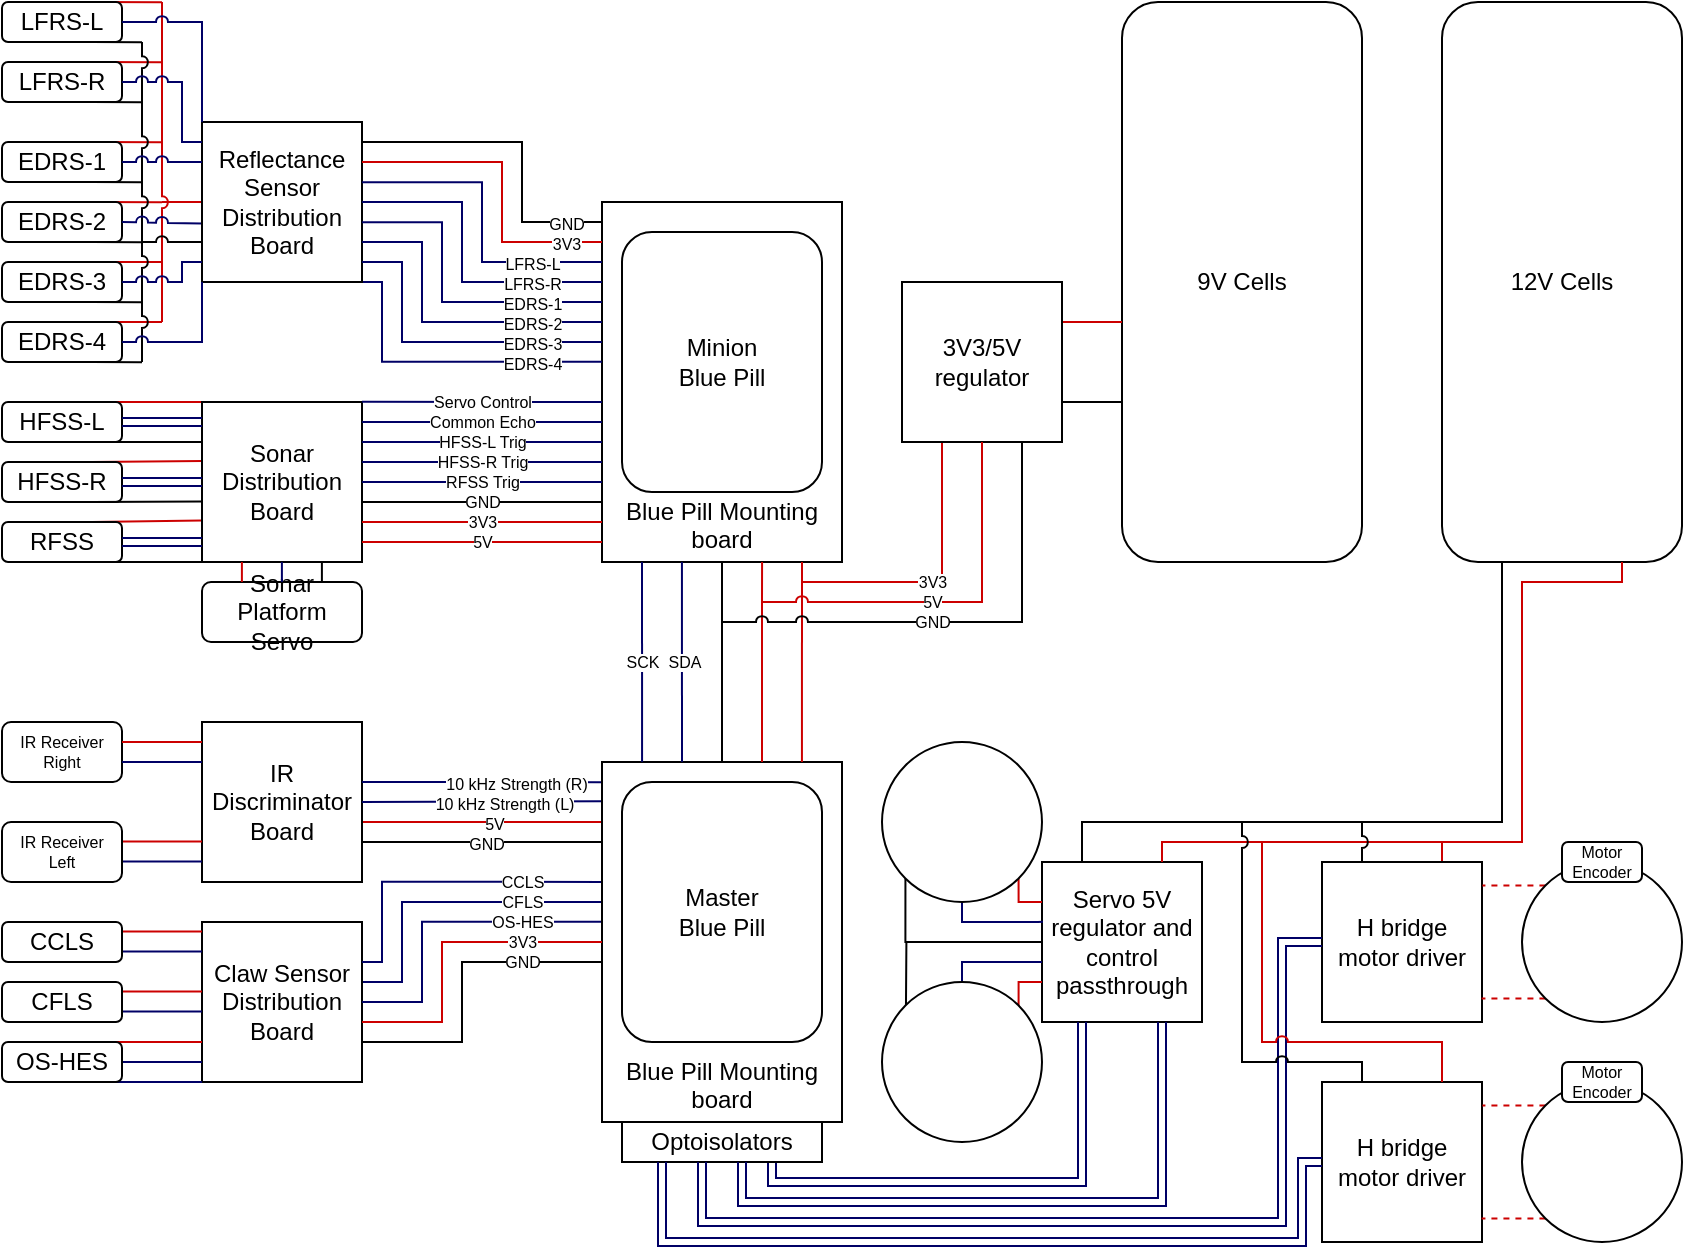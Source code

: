 <mxfile version="20.0.1" type="github">
  <diagram id="aKo4nkEPc6Qk0W20-_ik" name="Page-1">
    <mxGraphModel dx="1298" dy="780" grid="1" gridSize="10" guides="1" tooltips="1" connect="1" arrows="1" fold="1" page="1" pageScale="1" pageWidth="919" pageHeight="680" math="0" shadow="0">
      <root>
        <mxCell id="0" />
        <mxCell id="1" parent="0" />
        <mxCell id="4rk6-c169mp4JHar0VSb-148" value="&lt;font style=&quot;font-size: 8px;&quot;&gt;GND&lt;/font&gt;" style="edgeStyle=orthogonalEdgeStyle;rounded=0;sketch=0;jumpStyle=arc;orthogonalLoop=1;jettySize=auto;html=1;shadow=0;fontSize=12;endArrow=none;endFill=0;strokeColor=#000000;exitX=1;exitY=0.75;exitDx=0;exitDy=0;entryX=0;entryY=0.222;entryDx=0;entryDy=0;entryPerimeter=0;" edge="1" parent="1" source="4rk6-c169mp4JHar0VSb-143" target="4rk6-c169mp4JHar0VSb-184">
          <mxGeometry x="0.033" relative="1" as="geometry">
            <mxPoint x="220" y="451" as="sourcePoint" />
            <mxPoint x="330" y="460" as="targetPoint" />
            <Array as="points" />
            <mxPoint as="offset" />
          </mxGeometry>
        </mxCell>
        <mxCell id="4rk6-c169mp4JHar0VSb-147" value="&lt;font style=&quot;font-size: 8px;&quot;&gt;5V&lt;/font&gt;" style="edgeStyle=orthogonalEdgeStyle;rounded=0;sketch=0;jumpStyle=arc;orthogonalLoop=1;jettySize=auto;html=1;shadow=0;fontSize=12;endArrow=none;endFill=0;strokeColor=#CC0000;exitX=1;exitY=0.625;exitDx=0;exitDy=0;exitPerimeter=0;entryX=0.002;entryY=0.167;entryDx=0;entryDy=0;entryPerimeter=0;" edge="1" parent="1" source="4rk6-c169mp4JHar0VSb-143" target="4rk6-c169mp4JHar0VSb-184">
          <mxGeometry x="0.103" relative="1" as="geometry">
            <mxPoint x="230" y="450" as="sourcePoint" />
            <mxPoint x="330" y="450" as="targetPoint" />
            <Array as="points" />
            <mxPoint as="offset" />
          </mxGeometry>
        </mxCell>
        <mxCell id="4rk6-c169mp4JHar0VSb-52" value="" style="endArrow=none;html=1;rounded=0;exitX=0;exitY=0;exitDx=0;exitDy=0;strokeColor=#CC0000;" edge="1" parent="1" source="4rk6-c169mp4JHar0VSb-40">
          <mxGeometry width="50" height="50" relative="1" as="geometry">
            <mxPoint x="45" y="290" as="sourcePoint" />
            <mxPoint x="95" y="240" as="targetPoint" />
          </mxGeometry>
        </mxCell>
        <mxCell id="4rk6-c169mp4JHar0VSb-56" value="" style="endArrow=none;html=1;rounded=0;exitX=0;exitY=0;exitDx=0;exitDy=0;entryX=0.75;entryY=0;entryDx=0;entryDy=0;strokeColor=#CC0000;" edge="1" parent="1" target="4rk6-c169mp4JHar0VSb-41">
          <mxGeometry width="50" height="50" relative="1" as="geometry">
            <mxPoint x="140" y="269.56" as="sourcePoint" />
            <mxPoint x="115" y="269.56" as="targetPoint" />
          </mxGeometry>
        </mxCell>
        <mxCell id="4rk6-c169mp4JHar0VSb-59" value="" style="endArrow=none;html=1;rounded=0;strokeColor=#CC0000;entryX=0.75;entryY=0;entryDx=0;entryDy=0;" edge="1" parent="1" target="4rk6-c169mp4JHar0VSb-42">
          <mxGeometry width="50" height="50" relative="1" as="geometry">
            <mxPoint x="140" y="299.31" as="sourcePoint" />
            <mxPoint x="115" y="299.31" as="targetPoint" />
          </mxGeometry>
        </mxCell>
        <mxCell id="4rk6-c169mp4JHar0VSb-1" value="12V Cells" style="rounded=1;whiteSpace=wrap;html=1;" vertex="1" parent="1">
          <mxGeometry x="760" y="40" width="120" height="280" as="geometry" />
        </mxCell>
        <mxCell id="4rk6-c169mp4JHar0VSb-2" value="9V Cells" style="rounded=1;whiteSpace=wrap;html=1;" vertex="1" parent="1">
          <mxGeometry x="600" y="40" width="120" height="280" as="geometry" />
        </mxCell>
        <mxCell id="4rk6-c169mp4JHar0VSb-5" value="H bridge motor driver" style="whiteSpace=wrap;html=1;aspect=fixed;" vertex="1" parent="1">
          <mxGeometry x="700" y="580" width="80" height="80" as="geometry" />
        </mxCell>
        <mxCell id="4rk6-c169mp4JHar0VSb-15" style="edgeStyle=orthogonalEdgeStyle;rounded=0;orthogonalLoop=1;jettySize=auto;html=1;exitX=0;exitY=0.5;exitDx=0;exitDy=0;entryX=0;entryY=0;entryDx=0;entryDy=0;endArrow=none;endFill=0;" edge="1" parent="1" source="4rk6-c169mp4JHar0VSb-6">
          <mxGeometry relative="1" as="geometry">
            <mxPoint x="491.716" y="581.716" as="targetPoint" />
          </mxGeometry>
        </mxCell>
        <mxCell id="4rk6-c169mp4JHar0VSb-6" value="Servo 5V regulator and control passthrough" style="whiteSpace=wrap;html=1;aspect=fixed;" vertex="1" parent="1">
          <mxGeometry x="560" y="470" width="80" height="80" as="geometry" />
        </mxCell>
        <mxCell id="4rk6-c169mp4JHar0VSb-29" style="edgeStyle=orthogonalEdgeStyle;rounded=0;orthogonalLoop=1;jettySize=auto;html=1;exitX=0;exitY=0;exitDx=0;exitDy=0;endArrow=none;endFill=0;dashed=1;strokeColor=#CC0000;entryX=1.003;entryY=0.148;entryDx=0;entryDy=0;entryPerimeter=0;" edge="1" parent="1" source="4rk6-c169mp4JHar0VSb-8" target="4rk6-c169mp4JHar0VSb-5">
          <mxGeometry relative="1" as="geometry">
            <mxPoint x="1330" y="527" as="targetPoint" />
          </mxGeometry>
        </mxCell>
        <mxCell id="4rk6-c169mp4JHar0VSb-31" style="edgeStyle=orthogonalEdgeStyle;rounded=0;orthogonalLoop=1;jettySize=auto;html=1;exitX=0;exitY=1;exitDx=0;exitDy=0;dashed=1;endArrow=none;endFill=0;strokeColor=#CC0000;entryX=0.998;entryY=0.853;entryDx=0;entryDy=0;entryPerimeter=0;" edge="1" parent="1" source="4rk6-c169mp4JHar0VSb-8" target="4rk6-c169mp4JHar0VSb-5">
          <mxGeometry relative="1" as="geometry">
            <mxPoint x="1329" y="583" as="targetPoint" />
          </mxGeometry>
        </mxCell>
        <mxCell id="4rk6-c169mp4JHar0VSb-8" value="" style="ellipse;whiteSpace=wrap;html=1;aspect=fixed;" vertex="1" parent="1">
          <mxGeometry x="800" y="580" width="80" height="80" as="geometry" />
        </mxCell>
        <mxCell id="4rk6-c169mp4JHar0VSb-11" style="edgeStyle=orthogonalEdgeStyle;rounded=0;orthogonalLoop=1;jettySize=auto;html=1;exitX=1;exitY=1;exitDx=0;exitDy=0;entryX=0;entryY=0.25;entryDx=0;entryDy=0;endArrow=none;endFill=0;strokeColor=#CC0000;" edge="1" parent="1" source="4rk6-c169mp4JHar0VSb-9" target="4rk6-c169mp4JHar0VSb-6">
          <mxGeometry relative="1" as="geometry">
            <Array as="points">
              <mxPoint x="548" y="490" />
            </Array>
          </mxGeometry>
        </mxCell>
        <mxCell id="4rk6-c169mp4JHar0VSb-12" style="edgeStyle=orthogonalEdgeStyle;rounded=0;orthogonalLoop=1;jettySize=auto;html=1;exitX=0.5;exitY=1;exitDx=0;exitDy=0;endArrow=none;endFill=0;entryX=0.006;entryY=0.373;entryDx=0;entryDy=0;entryPerimeter=0;strokeColor=#000066;" edge="1" parent="1" source="4rk6-c169mp4JHar0VSb-9" target="4rk6-c169mp4JHar0VSb-6">
          <mxGeometry relative="1" as="geometry">
            <mxPoint x="550" y="500" as="targetPoint" />
            <Array as="points">
              <mxPoint x="520" y="500" />
              <mxPoint x="558" y="500" />
            </Array>
          </mxGeometry>
        </mxCell>
        <mxCell id="4rk6-c169mp4JHar0VSb-14" style="edgeStyle=orthogonalEdgeStyle;rounded=0;orthogonalLoop=1;jettySize=auto;html=1;exitX=0;exitY=1;exitDx=0;exitDy=0;entryX=0;entryY=0.5;entryDx=0;entryDy=0;endArrow=none;endFill=0;" edge="1" parent="1" source="4rk6-c169mp4JHar0VSb-9" target="4rk6-c169mp4JHar0VSb-6">
          <mxGeometry relative="1" as="geometry" />
        </mxCell>
        <mxCell id="4rk6-c169mp4JHar0VSb-9" value="" style="ellipse;whiteSpace=wrap;html=1;aspect=fixed;" vertex="1" parent="1">
          <mxGeometry x="480" y="410" width="80" height="80" as="geometry" />
        </mxCell>
        <mxCell id="4rk6-c169mp4JHar0VSb-17" style="edgeStyle=orthogonalEdgeStyle;rounded=0;orthogonalLoop=1;jettySize=auto;html=1;exitX=0.5;exitY=0;exitDx=0;exitDy=0;entryX=0;entryY=0.625;entryDx=0;entryDy=0;entryPerimeter=0;endArrow=none;endFill=0;strokeColor=#000066;" edge="1" parent="1" target="4rk6-c169mp4JHar0VSb-6">
          <mxGeometry relative="1" as="geometry">
            <mxPoint x="520" y="570" as="sourcePoint" />
            <Array as="points">
              <mxPoint x="520" y="520" />
            </Array>
          </mxGeometry>
        </mxCell>
        <mxCell id="4rk6-c169mp4JHar0VSb-19" style="edgeStyle=orthogonalEdgeStyle;rounded=0;orthogonalLoop=1;jettySize=auto;html=1;exitX=1;exitY=0;exitDx=0;exitDy=0;entryX=0;entryY=0.75;entryDx=0;entryDy=0;endArrow=none;endFill=0;strokeColor=#CC0000;" edge="1" parent="1" target="4rk6-c169mp4JHar0VSb-6">
          <mxGeometry relative="1" as="geometry">
            <mxPoint x="548.284" y="581.716" as="sourcePoint" />
            <Array as="points">
              <mxPoint x="548" y="530" />
            </Array>
          </mxGeometry>
        </mxCell>
        <mxCell id="4rk6-c169mp4JHar0VSb-10" value="" style="ellipse;whiteSpace=wrap;html=1;aspect=fixed;" vertex="1" parent="1">
          <mxGeometry x="480" y="530" width="80" height="80" as="geometry" />
        </mxCell>
        <mxCell id="4rk6-c169mp4JHar0VSb-35" value="&lt;div&gt;&lt;br&gt;&lt;/div&gt;&lt;div&gt;&lt;br&gt;&lt;/div&gt;&lt;div&gt;&lt;br&gt;&lt;/div&gt;&lt;div&gt;&lt;br&gt;&lt;/div&gt;&lt;div&gt;&lt;br&gt;&lt;/div&gt;&lt;div&gt;&lt;br&gt;&lt;/div&gt;&lt;div&gt;&lt;br&gt;&lt;/div&gt;&lt;div&gt;&lt;br&gt;&lt;/div&gt;&lt;div&gt;&lt;br&gt;&lt;/div&gt;&lt;div&gt;&lt;br&gt;&lt;/div&gt;&lt;div&gt;Blue Pill Mounting board&lt;/div&gt;" style="rounded=0;whiteSpace=wrap;html=1;" vertex="1" parent="1">
          <mxGeometry x="340" y="140" width="120" height="180" as="geometry" />
        </mxCell>
        <mxCell id="4rk6-c169mp4JHar0VSb-116" value="&lt;font style=&quot;font-size: 8px;&quot;&gt;EDRS-4&lt;/font&gt;" style="edgeStyle=orthogonalEdgeStyle;rounded=0;sketch=0;jumpStyle=arc;orthogonalLoop=1;jettySize=auto;html=1;exitX=0;exitY=0.444;exitDx=0;exitDy=0;entryX=1;entryY=1;entryDx=0;entryDy=0;shadow=0;fontSize=12;endArrow=none;endFill=0;strokeColor=#000066;exitPerimeter=0;" edge="1" parent="1" source="4rk6-c169mp4JHar0VSb-35" target="4rk6-c169mp4JHar0VSb-82">
          <mxGeometry x="-0.555" relative="1" as="geometry">
            <Array as="points">
              <mxPoint x="230" y="220" />
              <mxPoint x="230" y="180" />
            </Array>
            <mxPoint as="offset" />
          </mxGeometry>
        </mxCell>
        <mxCell id="4rk6-c169mp4JHar0VSb-208" style="rounded=0;sketch=0;jumpStyle=arc;orthogonalLoop=1;jettySize=auto;html=1;exitX=1;exitY=0.25;exitDx=0;exitDy=0;shadow=0;fontSize=8;endArrow=none;endFill=0;strokeColor=#CC0000;" edge="1" parent="1" source="4rk6-c169mp4JHar0VSb-36">
          <mxGeometry relative="1" as="geometry">
            <mxPoint x="600" y="200" as="targetPoint" />
          </mxGeometry>
        </mxCell>
        <mxCell id="4rk6-c169mp4JHar0VSb-209" style="edgeStyle=orthogonalEdgeStyle;rounded=0;sketch=0;jumpStyle=arc;orthogonalLoop=1;jettySize=auto;html=1;exitX=1;exitY=0.75;exitDx=0;exitDy=0;entryX=0;entryY=0.716;entryDx=0;entryDy=0;entryPerimeter=0;shadow=0;fontSize=8;endArrow=none;endFill=0;strokeColor=#000000;" edge="1" parent="1" source="4rk6-c169mp4JHar0VSb-36" target="4rk6-c169mp4JHar0VSb-2">
          <mxGeometry relative="1" as="geometry" />
        </mxCell>
        <mxCell id="4rk6-c169mp4JHar0VSb-211" value="3V3" style="edgeStyle=orthogonalEdgeStyle;rounded=0;sketch=0;jumpStyle=arc;orthogonalLoop=1;jettySize=auto;html=1;exitX=0.25;exitY=1;exitDx=0;exitDy=0;shadow=0;fontSize=8;endArrow=none;endFill=0;strokeColor=#CC0000;" edge="1" parent="1" source="4rk6-c169mp4JHar0VSb-36">
          <mxGeometry relative="1" as="geometry">
            <mxPoint x="440" y="320" as="targetPoint" />
            <Array as="points">
              <mxPoint x="510" y="330" />
              <mxPoint x="440" y="330" />
            </Array>
          </mxGeometry>
        </mxCell>
        <mxCell id="4rk6-c169mp4JHar0VSb-36" value="3V3/5V regulator" style="whiteSpace=wrap;html=1;aspect=fixed;" vertex="1" parent="1">
          <mxGeometry x="490" y="180" width="80" height="80" as="geometry" />
        </mxCell>
        <mxCell id="4rk6-c169mp4JHar0VSb-39" value="&lt;div&gt;Minion&lt;/div&gt;&lt;div&gt;Blue Pill&lt;/div&gt;" style="rounded=1;whiteSpace=wrap;html=1;" vertex="1" parent="1">
          <mxGeometry x="350" y="155" width="100" height="130" as="geometry" />
        </mxCell>
        <mxCell id="4rk6-c169mp4JHar0VSb-40" value="Sonar Distribution Board" style="whiteSpace=wrap;html=1;aspect=fixed;" vertex="1" parent="1">
          <mxGeometry x="140" y="240" width="80" height="80" as="geometry" />
        </mxCell>
        <mxCell id="4rk6-c169mp4JHar0VSb-41" value="HFSS-R" style="rounded=1;whiteSpace=wrap;html=1;" vertex="1" parent="1">
          <mxGeometry x="40" y="270" width="60" height="20" as="geometry" />
        </mxCell>
        <mxCell id="4rk6-c169mp4JHar0VSb-42" value="RFSS" style="rounded=1;whiteSpace=wrap;html=1;" vertex="1" parent="1">
          <mxGeometry x="40" y="300" width="60" height="20" as="geometry" />
        </mxCell>
        <mxCell id="4rk6-c169mp4JHar0VSb-43" value="HFSS-L" style="rounded=1;whiteSpace=wrap;html=1;" vertex="1" parent="1">
          <mxGeometry x="40" y="240" width="60" height="20" as="geometry" />
        </mxCell>
        <mxCell id="4rk6-c169mp4JHar0VSb-53" value="" style="endArrow=none;html=1;rounded=0;exitX=0;exitY=0;exitDx=0;exitDy=0;entryX=0.921;entryY=0.999;entryDx=0;entryDy=0;entryPerimeter=0;strokeColor=#000000;" edge="1" parent="1" target="4rk6-c169mp4JHar0VSb-43">
          <mxGeometry width="50" height="50" relative="1" as="geometry">
            <mxPoint x="140" y="260" as="sourcePoint" />
            <mxPoint x="120" y="260.11" as="targetPoint" />
          </mxGeometry>
        </mxCell>
        <mxCell id="4rk6-c169mp4JHar0VSb-55" value="" style="shape=link;html=1;rounded=0;endArrow=none;endFill=0;exitX=1;exitY=0.5;exitDx=0;exitDy=0;strokeColor=#000066;" edge="1" parent="1" source="4rk6-c169mp4JHar0VSb-43">
          <mxGeometry width="100" relative="1" as="geometry">
            <mxPoint x="40" y="249.89" as="sourcePoint" />
            <mxPoint x="140" y="250" as="targetPoint" />
          </mxGeometry>
        </mxCell>
        <mxCell id="4rk6-c169mp4JHar0VSb-57" value="" style="endArrow=none;html=1;rounded=0;entryX=0.75;entryY=1;entryDx=0;entryDy=0;strokeColor=#000000;" edge="1" parent="1" target="4rk6-c169mp4JHar0VSb-41">
          <mxGeometry width="50" height="50" relative="1" as="geometry">
            <mxPoint x="140" y="289.76" as="sourcePoint" />
            <mxPoint x="115.26" y="289.54" as="targetPoint" />
          </mxGeometry>
        </mxCell>
        <mxCell id="4rk6-c169mp4JHar0VSb-58" value="" style="shape=link;html=1;rounded=0;endArrow=none;endFill=0;entryX=0;entryY=0.5;entryDx=0;entryDy=0;strokeColor=#000066;" edge="1" parent="1" target="4rk6-c169mp4JHar0VSb-40">
          <mxGeometry width="100" relative="1" as="geometry">
            <mxPoint x="100" y="280" as="sourcePoint" />
            <mxPoint x="120" y="279.69" as="targetPoint" />
          </mxGeometry>
        </mxCell>
        <mxCell id="4rk6-c169mp4JHar0VSb-60" value="" style="endArrow=none;html=1;rounded=0;entryX=0.75;entryY=1;entryDx=0;entryDy=0;strokeColor=#000000;exitX=0;exitY=1;exitDx=0;exitDy=0;" edge="1" parent="1" source="4rk6-c169mp4JHar0VSb-40" target="4rk6-c169mp4JHar0VSb-42">
          <mxGeometry width="50" height="50" relative="1" as="geometry">
            <mxPoint x="140" y="319.31" as="sourcePoint" />
            <mxPoint x="115.26" y="319.09" as="targetPoint" />
          </mxGeometry>
        </mxCell>
        <mxCell id="4rk6-c169mp4JHar0VSb-61" value="" style="shape=link;html=1;rounded=0;endArrow=none;endFill=0;strokeColor=#000066;exitX=1;exitY=0.5;exitDx=0;exitDy=0;" edge="1" parent="1" source="4rk6-c169mp4JHar0VSb-42">
          <mxGeometry width="100" relative="1" as="geometry">
            <mxPoint x="120" y="309.31" as="sourcePoint" />
            <mxPoint x="140" y="310" as="targetPoint" />
          </mxGeometry>
        </mxCell>
        <mxCell id="4rk6-c169mp4JHar0VSb-63" value="Sonar Platform Servo" style="rounded=1;whiteSpace=wrap;html=1;" vertex="1" parent="1">
          <mxGeometry x="140" y="330" width="80" height="30" as="geometry" />
        </mxCell>
        <mxCell id="4rk6-c169mp4JHar0VSb-64" value="3V3" style="endArrow=none;html=1;rounded=0;strokeColor=#CC0000;fontSize=8;" edge="1" parent="1">
          <mxGeometry width="50" height="50" relative="1" as="geometry">
            <mxPoint x="220" y="300" as="sourcePoint" />
            <mxPoint x="340" y="300" as="targetPoint" />
          </mxGeometry>
        </mxCell>
        <mxCell id="4rk6-c169mp4JHar0VSb-66" value="GND" style="endArrow=none;html=1;rounded=0;fontSize=8;exitX=1;exitY=0.625;exitDx=0;exitDy=0;exitPerimeter=0;" edge="1" parent="1" source="4rk6-c169mp4JHar0VSb-40">
          <mxGeometry width="50" height="50" relative="1" as="geometry">
            <mxPoint x="200" y="289.56" as="sourcePoint" />
            <mxPoint x="340" y="290" as="targetPoint" />
          </mxGeometry>
        </mxCell>
        <mxCell id="4rk6-c169mp4JHar0VSb-67" value="RFSS Trig" style="endArrow=none;html=1;rounded=0;strokeColor=#000066;fontSize=8;" edge="1" parent="1">
          <mxGeometry width="50" height="50" relative="1" as="geometry">
            <mxPoint x="220" y="280" as="sourcePoint" />
            <mxPoint x="340" y="280" as="targetPoint" />
          </mxGeometry>
        </mxCell>
        <mxCell id="4rk6-c169mp4JHar0VSb-68" value="HFSS-R Trig" style="endArrow=none;html=1;rounded=0;strokeColor=#000066;fontSize=8;" edge="1" parent="1">
          <mxGeometry width="50" height="50" relative="1" as="geometry">
            <mxPoint x="220" y="270" as="sourcePoint" />
            <mxPoint x="340" y="270" as="targetPoint" />
          </mxGeometry>
        </mxCell>
        <mxCell id="4rk6-c169mp4JHar0VSb-69" value="HFSS-L Trig" style="endArrow=none;html=1;rounded=0;strokeColor=#000066;fontSize=8;" edge="1" parent="1">
          <mxGeometry width="50" height="50" relative="1" as="geometry">
            <mxPoint x="220" y="260" as="sourcePoint" />
            <mxPoint x="340" y="260" as="targetPoint" />
          </mxGeometry>
        </mxCell>
        <mxCell id="4rk6-c169mp4JHar0VSb-70" value="Common Echo" style="endArrow=none;html=1;rounded=0;strokeColor=#000066;fontSize=8;" edge="1" parent="1">
          <mxGeometry width="50" height="50" relative="1" as="geometry">
            <mxPoint x="220" y="250" as="sourcePoint" />
            <mxPoint x="340" y="250" as="targetPoint" />
          </mxGeometry>
        </mxCell>
        <mxCell id="4rk6-c169mp4JHar0VSb-71" value="Servo Control" style="endArrow=none;html=1;rounded=0;strokeColor=#000066;fontSize=8;" edge="1" parent="1">
          <mxGeometry width="50" height="50" relative="1" as="geometry">
            <mxPoint x="220" y="239.87" as="sourcePoint" />
            <mxPoint x="340" y="240" as="targetPoint" />
          </mxGeometry>
        </mxCell>
        <mxCell id="4rk6-c169mp4JHar0VSb-75" value="" style="endArrow=none;html=1;rounded=0;fontSize=8;strokeColor=#000066;exitX=0.5;exitY=0;exitDx=0;exitDy=0;" edge="1" parent="1">
          <mxGeometry width="50" height="50" relative="1" as="geometry">
            <mxPoint x="179.95" y="330" as="sourcePoint" />
            <mxPoint x="179.95" y="320" as="targetPoint" />
          </mxGeometry>
        </mxCell>
        <mxCell id="4rk6-c169mp4JHar0VSb-77" value="" style="endArrow=none;html=1;rounded=0;fontSize=8;strokeColor=#000000;exitX=0.5;exitY=0;exitDx=0;exitDy=0;" edge="1" parent="1">
          <mxGeometry width="50" height="50" relative="1" as="geometry">
            <mxPoint x="199.95" y="330" as="sourcePoint" />
            <mxPoint x="199.95" y="320" as="targetPoint" />
          </mxGeometry>
        </mxCell>
        <mxCell id="4rk6-c169mp4JHar0VSb-78" value="" style="endArrow=none;html=1;rounded=0;fontSize=8;strokeColor=#CC0000;exitX=0.5;exitY=0;exitDx=0;exitDy=0;" edge="1" parent="1">
          <mxGeometry width="50" height="50" relative="1" as="geometry">
            <mxPoint x="159.95" y="330" as="sourcePoint" />
            <mxPoint x="159.95" y="320" as="targetPoint" />
          </mxGeometry>
        </mxCell>
        <mxCell id="4rk6-c169mp4JHar0VSb-110" style="edgeStyle=elbowEdgeStyle;rounded=0;orthogonalLoop=1;jettySize=auto;html=1;exitX=0;exitY=0.5;exitDx=0;exitDy=0;fontSize=12;endArrow=none;endFill=0;strokeColor=#CC0000;shadow=0;" edge="1" parent="1" source="4rk6-c169mp4JHar0VSb-82">
          <mxGeometry relative="1" as="geometry">
            <mxPoint x="120" y="140.143" as="targetPoint" />
            <Array as="points">
              <mxPoint x="120" y="130" />
            </Array>
          </mxGeometry>
        </mxCell>
        <mxCell id="4rk6-c169mp4JHar0VSb-82" value="&lt;font style=&quot;font-size: 12px;&quot;&gt;Reflectance Sensor Distribution Board&lt;/font&gt;" style="whiteSpace=wrap;html=1;aspect=fixed;fontSize=8;shadow=0;" vertex="1" parent="1">
          <mxGeometry x="140" y="100" width="80" height="80" as="geometry" />
        </mxCell>
        <mxCell id="4rk6-c169mp4JHar0VSb-92" style="edgeStyle=none;rounded=0;orthogonalLoop=1;jettySize=auto;html=1;exitX=0.75;exitY=0;exitDx=0;exitDy=0;fontSize=12;endArrow=none;endFill=0;strokeColor=#CC0000;shadow=0;" edge="1" parent="1" source="4rk6-c169mp4JHar0VSb-83">
          <mxGeometry relative="1" as="geometry">
            <mxPoint x="120" y="40.143" as="targetPoint" />
          </mxGeometry>
        </mxCell>
        <mxCell id="4rk6-c169mp4JHar0VSb-98" style="edgeStyle=none;rounded=0;orthogonalLoop=1;jettySize=auto;html=1;exitX=0.75;exitY=1;exitDx=0;exitDy=0;fontSize=12;endArrow=none;endFill=0;strokeColor=#000000;shadow=0;" edge="1" parent="1" source="4rk6-c169mp4JHar0VSb-83">
          <mxGeometry relative="1" as="geometry">
            <mxPoint x="110" y="60.143" as="targetPoint" />
          </mxGeometry>
        </mxCell>
        <mxCell id="4rk6-c169mp4JHar0VSb-83" value="LFRS-L" style="rounded=1;whiteSpace=wrap;html=1;shadow=0;" vertex="1" parent="1">
          <mxGeometry x="40" y="40" width="60" height="20" as="geometry" />
        </mxCell>
        <mxCell id="4rk6-c169mp4JHar0VSb-93" style="edgeStyle=none;rounded=0;orthogonalLoop=1;jettySize=auto;html=1;exitX=0.75;exitY=0;exitDx=0;exitDy=0;fontSize=12;endArrow=none;endFill=0;strokeColor=#CC0000;shadow=0;" edge="1" parent="1" source="4rk6-c169mp4JHar0VSb-84">
          <mxGeometry relative="1" as="geometry">
            <mxPoint x="120" y="70.143" as="targetPoint" />
          </mxGeometry>
        </mxCell>
        <mxCell id="4rk6-c169mp4JHar0VSb-99" style="edgeStyle=none;rounded=0;orthogonalLoop=1;jettySize=auto;html=1;exitX=0.75;exitY=1;exitDx=0;exitDy=0;fontSize=12;endArrow=none;endFill=0;strokeColor=#000000;shadow=0;" edge="1" parent="1" source="4rk6-c169mp4JHar0VSb-84">
          <mxGeometry relative="1" as="geometry">
            <mxPoint x="110" y="90.143" as="targetPoint" />
          </mxGeometry>
        </mxCell>
        <mxCell id="4rk6-c169mp4JHar0VSb-84" value="LFRS-R" style="rounded=1;whiteSpace=wrap;html=1;shadow=0;" vertex="1" parent="1">
          <mxGeometry x="40" y="70" width="60" height="20" as="geometry" />
        </mxCell>
        <mxCell id="4rk6-c169mp4JHar0VSb-94" style="edgeStyle=none;rounded=0;orthogonalLoop=1;jettySize=auto;html=1;exitX=0.75;exitY=0;exitDx=0;exitDy=0;fontSize=12;endArrow=none;endFill=0;strokeColor=#CC0000;shadow=0;" edge="1" parent="1" source="4rk6-c169mp4JHar0VSb-85">
          <mxGeometry relative="1" as="geometry">
            <mxPoint x="120" y="110.143" as="targetPoint" />
          </mxGeometry>
        </mxCell>
        <mxCell id="4rk6-c169mp4JHar0VSb-100" style="edgeStyle=none;rounded=0;orthogonalLoop=1;jettySize=auto;html=1;exitX=0.75;exitY=1;exitDx=0;exitDy=0;fontSize=12;endArrow=none;endFill=0;strokeColor=#000000;shadow=0;" edge="1" parent="1" source="4rk6-c169mp4JHar0VSb-85">
          <mxGeometry relative="1" as="geometry">
            <mxPoint x="110" y="130.143" as="targetPoint" />
          </mxGeometry>
        </mxCell>
        <mxCell id="4rk6-c169mp4JHar0VSb-85" value="EDRS-1" style="rounded=1;whiteSpace=wrap;html=1;shadow=0;" vertex="1" parent="1">
          <mxGeometry x="40" y="110" width="60" height="20" as="geometry" />
        </mxCell>
        <mxCell id="4rk6-c169mp4JHar0VSb-95" style="edgeStyle=none;rounded=0;orthogonalLoop=1;jettySize=auto;html=1;exitX=0.75;exitY=0;exitDx=0;exitDy=0;fontSize=12;endArrow=none;endFill=0;strokeColor=#CC0000;shadow=0;" edge="1" parent="1" source="4rk6-c169mp4JHar0VSb-86">
          <mxGeometry relative="1" as="geometry">
            <mxPoint x="120" y="140.143" as="targetPoint" />
          </mxGeometry>
        </mxCell>
        <mxCell id="4rk6-c169mp4JHar0VSb-101" style="edgeStyle=none;rounded=0;orthogonalLoop=1;jettySize=auto;html=1;exitX=0.75;exitY=1;exitDx=0;exitDy=0;fontSize=12;endArrow=none;endFill=0;strokeColor=#000000;shadow=0;" edge="1" parent="1" source="4rk6-c169mp4JHar0VSb-86">
          <mxGeometry relative="1" as="geometry">
            <mxPoint x="110" y="160.143" as="targetPoint" />
          </mxGeometry>
        </mxCell>
        <mxCell id="4rk6-c169mp4JHar0VSb-86" value="EDRS-2" style="rounded=1;whiteSpace=wrap;html=1;shadow=0;" vertex="1" parent="1">
          <mxGeometry x="40" y="140" width="60" height="20" as="geometry" />
        </mxCell>
        <mxCell id="4rk6-c169mp4JHar0VSb-96" style="edgeStyle=none;rounded=0;orthogonalLoop=1;jettySize=auto;html=1;exitX=0.75;exitY=0;exitDx=0;exitDy=0;fontSize=12;endArrow=none;endFill=0;strokeColor=#CC0000;shadow=0;" edge="1" parent="1" source="4rk6-c169mp4JHar0VSb-87">
          <mxGeometry relative="1" as="geometry">
            <mxPoint x="120" y="170" as="targetPoint" />
          </mxGeometry>
        </mxCell>
        <mxCell id="4rk6-c169mp4JHar0VSb-102" style="edgeStyle=none;rounded=0;orthogonalLoop=1;jettySize=auto;html=1;exitX=0.75;exitY=1;exitDx=0;exitDy=0;fontSize=12;endArrow=none;endFill=0;strokeColor=#000000;shadow=0;" edge="1" parent="1" source="4rk6-c169mp4JHar0VSb-87">
          <mxGeometry relative="1" as="geometry">
            <mxPoint x="110" y="190.143" as="targetPoint" />
          </mxGeometry>
        </mxCell>
        <mxCell id="4rk6-c169mp4JHar0VSb-87" value="EDRS-3" style="rounded=1;whiteSpace=wrap;html=1;shadow=0;" vertex="1" parent="1">
          <mxGeometry x="40" y="170" width="60" height="20" as="geometry" />
        </mxCell>
        <mxCell id="4rk6-c169mp4JHar0VSb-97" style="edgeStyle=none;rounded=0;orthogonalLoop=1;jettySize=auto;html=1;exitX=0.75;exitY=0;exitDx=0;exitDy=0;fontSize=12;endArrow=none;endFill=0;strokeColor=#CC0000;shadow=0;" edge="1" parent="1" source="4rk6-c169mp4JHar0VSb-88">
          <mxGeometry relative="1" as="geometry">
            <mxPoint x="120" y="200" as="targetPoint" />
          </mxGeometry>
        </mxCell>
        <mxCell id="4rk6-c169mp4JHar0VSb-103" style="edgeStyle=none;rounded=0;orthogonalLoop=1;jettySize=auto;html=1;exitX=0.75;exitY=1;exitDx=0;exitDy=0;fontSize=12;endArrow=none;endFill=0;strokeColor=#000000;shadow=0;" edge="1" parent="1" source="4rk6-c169mp4JHar0VSb-88">
          <mxGeometry relative="1" as="geometry">
            <mxPoint x="110" y="220.143" as="targetPoint" />
          </mxGeometry>
        </mxCell>
        <mxCell id="4rk6-c169mp4JHar0VSb-88" value="EDRS-4" style="rounded=1;whiteSpace=wrap;html=1;shadow=0;" vertex="1" parent="1">
          <mxGeometry x="40" y="200" width="60" height="20" as="geometry" />
        </mxCell>
        <mxCell id="4rk6-c169mp4JHar0VSb-90" value="" style="endArrow=none;html=1;rounded=0;fontSize=12;strokeColor=#000000;shadow=0;jumpStyle=arc;" edge="1" parent="1">
          <mxGeometry width="50" height="50" relative="1" as="geometry">
            <mxPoint x="110" y="220" as="sourcePoint" />
            <mxPoint x="110" y="60" as="targetPoint" />
          </mxGeometry>
        </mxCell>
        <mxCell id="4rk6-c169mp4JHar0VSb-91" value="" style="endArrow=none;html=1;rounded=0;fontSize=12;strokeColor=#CC0000;shadow=0;jumpStyle=arc;" edge="1" parent="1">
          <mxGeometry width="50" height="50" relative="1" as="geometry">
            <mxPoint x="120" y="200" as="sourcePoint" />
            <mxPoint x="120" y="40" as="targetPoint" />
          </mxGeometry>
        </mxCell>
        <mxCell id="4rk6-c169mp4JHar0VSb-104" style="edgeStyle=elbowEdgeStyle;orthogonalLoop=1;jettySize=auto;html=1;exitX=1;exitY=0.5;exitDx=0;exitDy=0;entryX=0;entryY=0;entryDx=0;entryDy=0;fontSize=12;endArrow=none;endFill=0;strokeColor=#000066;shadow=0;rounded=0;sketch=0;jumpStyle=arc;" edge="1" parent="1" source="4rk6-c169mp4JHar0VSb-83" target="4rk6-c169mp4JHar0VSb-82">
          <mxGeometry relative="1" as="geometry">
            <Array as="points">
              <mxPoint x="140" y="60" />
              <mxPoint x="130" y="80" />
            </Array>
          </mxGeometry>
        </mxCell>
        <mxCell id="4rk6-c169mp4JHar0VSb-105" style="edgeStyle=elbowEdgeStyle;orthogonalLoop=1;jettySize=auto;html=1;exitX=1;exitY=0.5;exitDx=0;exitDy=0;entryX=0;entryY=0.125;entryDx=0;entryDy=0;entryPerimeter=0;fontSize=12;endArrow=none;endFill=0;strokeColor=#000066;shadow=0;rounded=0;sketch=0;jumpStyle=arc;" edge="1" parent="1" source="4rk6-c169mp4JHar0VSb-84" target="4rk6-c169mp4JHar0VSb-82">
          <mxGeometry relative="1" as="geometry">
            <Array as="points">
              <mxPoint x="130" y="100" />
            </Array>
          </mxGeometry>
        </mxCell>
        <mxCell id="4rk6-c169mp4JHar0VSb-106" style="edgeStyle=elbowEdgeStyle;orthogonalLoop=1;jettySize=auto;html=1;exitX=1;exitY=0.5;exitDx=0;exitDy=0;entryX=0;entryY=0.25;entryDx=0;entryDy=0;fontSize=12;endArrow=none;endFill=0;strokeColor=#000066;shadow=0;rounded=0;sketch=0;jumpStyle=arc;" edge="1" parent="1" source="4rk6-c169mp4JHar0VSb-85" target="4rk6-c169mp4JHar0VSb-82">
          <mxGeometry relative="1" as="geometry">
            <Array as="points">
              <mxPoint x="130" y="110" />
            </Array>
          </mxGeometry>
        </mxCell>
        <mxCell id="4rk6-c169mp4JHar0VSb-107" style="edgeStyle=elbowEdgeStyle;orthogonalLoop=1;jettySize=auto;html=1;exitX=1;exitY=0.5;exitDx=0;exitDy=0;entryX=0.002;entryY=0.635;entryDx=0;entryDy=0;entryPerimeter=0;fontSize=12;endArrow=none;endFill=0;strokeColor=#000066;shadow=0;rounded=0;sketch=0;jumpStyle=arc;" edge="1" parent="1" source="4rk6-c169mp4JHar0VSb-86" target="4rk6-c169mp4JHar0VSb-82">
          <mxGeometry relative="1" as="geometry">
            <Array as="points">
              <mxPoint x="130" y="140" />
              <mxPoint x="140" y="150" />
              <mxPoint x="130" y="140" />
            </Array>
          </mxGeometry>
        </mxCell>
        <mxCell id="4rk6-c169mp4JHar0VSb-108" style="edgeStyle=elbowEdgeStyle;orthogonalLoop=1;jettySize=auto;html=1;exitX=1;exitY=0.5;exitDx=0;exitDy=0;entryX=0;entryY=0.875;entryDx=0;entryDy=0;fontSize=12;endArrow=none;endFill=0;strokeColor=#000066;entryPerimeter=0;shadow=0;rounded=0;sketch=0;jumpStyle=arc;" edge="1" parent="1" source="4rk6-c169mp4JHar0VSb-87" target="4rk6-c169mp4JHar0VSb-82">
          <mxGeometry relative="1" as="geometry">
            <Array as="points">
              <mxPoint x="130" y="170" />
            </Array>
          </mxGeometry>
        </mxCell>
        <mxCell id="4rk6-c169mp4JHar0VSb-109" style="edgeStyle=orthogonalEdgeStyle;orthogonalLoop=1;jettySize=auto;html=1;exitX=1;exitY=0.5;exitDx=0;exitDy=0;entryX=0;entryY=1;entryDx=0;entryDy=0;fontSize=12;endArrow=none;endFill=0;strokeColor=#000066;shadow=0;rounded=0;sketch=0;jumpStyle=arc;" edge="1" parent="1" source="4rk6-c169mp4JHar0VSb-88" target="4rk6-c169mp4JHar0VSb-82">
          <mxGeometry relative="1" as="geometry" />
        </mxCell>
        <mxCell id="4rk6-c169mp4JHar0VSb-111" style="edgeStyle=orthogonalEdgeStyle;rounded=0;orthogonalLoop=1;jettySize=auto;html=1;exitX=0;exitY=0.625;exitDx=0;exitDy=0;fontSize=12;endArrow=none;endFill=0;strokeColor=#000000;exitPerimeter=0;shadow=0;jumpStyle=arc;" edge="1" parent="1" source="4rk6-c169mp4JHar0VSb-82">
          <mxGeometry relative="1" as="geometry">
            <mxPoint x="110" y="160.048" as="targetPoint" />
            <Array as="points">
              <mxPoint x="140" y="160" />
            </Array>
          </mxGeometry>
        </mxCell>
        <mxCell id="4rk6-c169mp4JHar0VSb-122" value="&lt;font style=&quot;font-size: 8px;&quot;&gt;EDRS-3&lt;/font&gt;" style="edgeStyle=orthogonalEdgeStyle;rounded=0;sketch=0;jumpStyle=arc;orthogonalLoop=1;jettySize=auto;html=1;entryX=1;entryY=1;entryDx=0;entryDy=0;shadow=0;fontSize=12;endArrow=none;endFill=0;strokeColor=#000066;" edge="1" parent="1">
          <mxGeometry x="-0.555" relative="1" as="geometry">
            <mxPoint x="340" y="210" as="sourcePoint" />
            <mxPoint x="220" y="170" as="targetPoint" />
            <Array as="points">
              <mxPoint x="240" y="210" />
              <mxPoint x="240" y="170" />
            </Array>
            <mxPoint as="offset" />
          </mxGeometry>
        </mxCell>
        <mxCell id="4rk6-c169mp4JHar0VSb-123" value="&lt;font style=&quot;font-size: 8px;&quot;&gt;EDRS-2&lt;/font&gt;" style="edgeStyle=orthogonalEdgeStyle;rounded=0;sketch=0;jumpStyle=arc;orthogonalLoop=1;jettySize=auto;html=1;entryX=1;entryY=1;entryDx=0;entryDy=0;shadow=0;fontSize=12;endArrow=none;endFill=0;strokeColor=#000066;" edge="1" parent="1">
          <mxGeometry x="-0.555" relative="1" as="geometry">
            <mxPoint x="340" y="200" as="sourcePoint" />
            <mxPoint x="220" y="160" as="targetPoint" />
            <Array as="points">
              <mxPoint x="250" y="200" />
              <mxPoint x="250" y="160" />
            </Array>
            <mxPoint as="offset" />
          </mxGeometry>
        </mxCell>
        <mxCell id="4rk6-c169mp4JHar0VSb-124" value="&lt;font style=&quot;font-size: 8px;&quot;&gt;EDRS-1&lt;/font&gt;" style="edgeStyle=orthogonalEdgeStyle;rounded=0;sketch=0;jumpStyle=arc;orthogonalLoop=1;jettySize=auto;html=1;entryX=1;entryY=1;entryDx=0;entryDy=0;shadow=0;fontSize=12;endArrow=none;endFill=0;strokeColor=#000066;" edge="1" parent="1">
          <mxGeometry x="-0.555" relative="1" as="geometry">
            <mxPoint x="340" y="190" as="sourcePoint" />
            <mxPoint x="220" y="150.08" as="targetPoint" />
            <Array as="points">
              <mxPoint x="260" y="190" />
              <mxPoint x="260" y="150" />
            </Array>
            <mxPoint as="offset" />
          </mxGeometry>
        </mxCell>
        <mxCell id="4rk6-c169mp4JHar0VSb-125" value="&lt;font style=&quot;font-size: 8px;&quot;&gt;LFRS-R&lt;br&gt;&lt;/font&gt;" style="edgeStyle=orthogonalEdgeStyle;rounded=0;sketch=0;jumpStyle=arc;orthogonalLoop=1;jettySize=auto;html=1;entryX=1;entryY=1;entryDx=0;entryDy=0;shadow=0;fontSize=12;endArrow=none;endFill=0;strokeColor=#000066;" edge="1" parent="1">
          <mxGeometry x="-0.555" relative="1" as="geometry">
            <mxPoint x="340" y="180" as="sourcePoint" />
            <mxPoint x="220" y="140" as="targetPoint" />
            <Array as="points">
              <mxPoint x="270" y="180" />
              <mxPoint x="270" y="140" />
            </Array>
            <mxPoint as="offset" />
          </mxGeometry>
        </mxCell>
        <mxCell id="4rk6-c169mp4JHar0VSb-126" value="&lt;font style=&quot;font-size: 8px;&quot;&gt;LFRS-L&lt;br&gt;&lt;/font&gt;" style="edgeStyle=orthogonalEdgeStyle;rounded=0;sketch=0;jumpStyle=arc;orthogonalLoop=1;jettySize=auto;html=1;entryX=1;entryY=1;entryDx=0;entryDy=0;shadow=0;fontSize=12;endArrow=none;endFill=0;strokeColor=#000066;" edge="1" parent="1">
          <mxGeometry x="-0.555" relative="1" as="geometry">
            <mxPoint x="340" y="170" as="sourcePoint" />
            <mxPoint x="220" y="130.08" as="targetPoint" />
            <Array as="points">
              <mxPoint x="280" y="170" />
              <mxPoint x="280" y="130" />
            </Array>
            <mxPoint as="offset" />
          </mxGeometry>
        </mxCell>
        <mxCell id="4rk6-c169mp4JHar0VSb-128" value="&lt;font style=&quot;font-size: 8px;&quot;&gt;3V3&lt;/font&gt;" style="edgeStyle=orthogonalEdgeStyle;rounded=0;sketch=0;jumpStyle=arc;orthogonalLoop=1;jettySize=auto;html=1;entryX=1;entryY=1;entryDx=0;entryDy=0;shadow=0;fontSize=12;endArrow=none;endFill=0;strokeColor=#CC0000;" edge="1" parent="1">
          <mxGeometry x="-0.778" relative="1" as="geometry">
            <mxPoint x="340" y="160" as="sourcePoint" />
            <mxPoint x="220" y="120.0" as="targetPoint" />
            <Array as="points">
              <mxPoint x="290" y="160" />
              <mxPoint x="290" y="120" />
            </Array>
            <mxPoint as="offset" />
          </mxGeometry>
        </mxCell>
        <mxCell id="4rk6-c169mp4JHar0VSb-129" value="&lt;font style=&quot;font-size: 8px;&quot;&gt;GND&lt;br&gt;&lt;/font&gt;" style="edgeStyle=orthogonalEdgeStyle;rounded=0;sketch=0;jumpStyle=arc;orthogonalLoop=1;jettySize=auto;html=1;entryX=1;entryY=1;entryDx=0;entryDy=0;shadow=0;fontSize=12;endArrow=none;endFill=0;strokeColor=#000000;" edge="1" parent="1">
          <mxGeometry x="-0.778" relative="1" as="geometry">
            <mxPoint x="340" y="150" as="sourcePoint" />
            <mxPoint x="220" y="110" as="targetPoint" />
            <Array as="points">
              <mxPoint x="300" y="150" />
              <mxPoint x="300" y="110" />
            </Array>
            <mxPoint as="offset" />
          </mxGeometry>
        </mxCell>
        <mxCell id="4rk6-c169mp4JHar0VSb-130" value="5V" style="endArrow=none;html=1;rounded=0;strokeColor=#CC0000;fontSize=8;" edge="1" parent="1">
          <mxGeometry width="50" height="50" relative="1" as="geometry">
            <mxPoint x="220" y="310" as="sourcePoint" />
            <mxPoint x="340" y="310" as="targetPoint" />
          </mxGeometry>
        </mxCell>
        <mxCell id="4rk6-c169mp4JHar0VSb-194" style="edgeStyle=orthogonalEdgeStyle;rounded=0;sketch=0;jumpStyle=none;orthogonalLoop=1;jettySize=auto;html=1;entryX=0.25;entryY=1;entryDx=0;entryDy=0;shadow=0;fontSize=8;endArrow=none;endFill=0;strokeColor=#000066;exitX=0.75;exitY=1;exitDx=0;exitDy=0;shape=link;" edge="1" parent="1" source="4rk6-c169mp4JHar0VSb-132" target="4rk6-c169mp4JHar0VSb-6">
          <mxGeometry relative="1" as="geometry">
            <mxPoint x="410" y="630" as="sourcePoint" />
            <Array as="points">
              <mxPoint x="425" y="630" />
              <mxPoint x="580" y="630" />
            </Array>
          </mxGeometry>
        </mxCell>
        <mxCell id="4rk6-c169mp4JHar0VSb-132" value="&lt;font style=&quot;font-size: 12px;&quot;&gt;Optoisolators&lt;/font&gt;" style="rounded=0;whiteSpace=wrap;html=1;shadow=0;fontSize=8;rotation=0;" vertex="1" parent="1">
          <mxGeometry x="350" y="600" width="100" height="20" as="geometry" />
        </mxCell>
        <mxCell id="4rk6-c169mp4JHar0VSb-143" value="IR Discriminator Board" style="whiteSpace=wrap;html=1;aspect=fixed;shadow=0;fontSize=12;" vertex="1" parent="1">
          <mxGeometry x="140" y="400" width="80" height="80" as="geometry" />
        </mxCell>
        <mxCell id="4rk6-c169mp4JHar0VSb-146" value="&lt;font style=&quot;font-size: 8px;&quot;&gt;10 kHz Strength (L)&lt;/font&gt;" style="edgeStyle=orthogonalEdgeStyle;rounded=0;sketch=0;jumpStyle=arc;orthogonalLoop=1;jettySize=auto;html=1;shadow=0;fontSize=12;endArrow=none;endFill=0;strokeColor=#000066;entryX=0.002;entryY=0.109;entryDx=0;entryDy=0;entryPerimeter=0;" edge="1" parent="1" target="4rk6-c169mp4JHar0VSb-184">
          <mxGeometry x="0.185" relative="1" as="geometry">
            <mxPoint x="220" y="440" as="sourcePoint" />
            <mxPoint x="330" y="440" as="targetPoint" />
            <Array as="points">
              <mxPoint x="280" y="440" />
            </Array>
            <mxPoint as="offset" />
          </mxGeometry>
        </mxCell>
        <mxCell id="4rk6-c169mp4JHar0VSb-145" value="&lt;font style=&quot;font-size: 8px;&quot;&gt;10 &lt;font style=&quot;font-size: 8px;&quot;&gt;kHz Strength&lt;/font&gt;&lt;/font&gt;&lt;font style=&quot;font-size: 8px;&quot;&gt; (R)&lt;/font&gt;" style="edgeStyle=orthogonalEdgeStyle;rounded=0;sketch=0;jumpStyle=arc;orthogonalLoop=1;jettySize=auto;html=1;entryX=0;entryY=0.056;entryDx=0;entryDy=0;entryPerimeter=0;shadow=0;fontSize=12;endArrow=none;endFill=0;strokeColor=#000066;" edge="1" parent="1" target="4rk6-c169mp4JHar0VSb-184">
          <mxGeometry x="0.28" relative="1" as="geometry">
            <mxPoint x="220" y="430" as="sourcePoint" />
            <Array as="points">
              <mxPoint x="230" y="430" />
              <mxPoint x="230" y="430" />
            </Array>
            <mxPoint as="offset" />
          </mxGeometry>
        </mxCell>
        <mxCell id="4rk6-c169mp4JHar0VSb-149" value="&lt;div&gt;IR Receiver&lt;/div&gt;&lt;div&gt;Right&lt;br&gt;&lt;/div&gt;" style="rounded=1;whiteSpace=wrap;html=1;shadow=0;fontSize=8;" vertex="1" parent="1">
          <mxGeometry x="40" y="400" width="60" height="30" as="geometry" />
        </mxCell>
        <mxCell id="4rk6-c169mp4JHar0VSb-151" value="" style="endArrow=none;html=1;rounded=0;shadow=0;sketch=0;fontSize=8;strokeColor=#CC0000;jumpStyle=arc;exitX=1;exitY=0.333;exitDx=0;exitDy=0;exitPerimeter=0;" edge="1" parent="1" source="4rk6-c169mp4JHar0VSb-149">
          <mxGeometry width="50" height="50" relative="1" as="geometry">
            <mxPoint x="100" y="420" as="sourcePoint" />
            <mxPoint x="140" y="410" as="targetPoint" />
          </mxGeometry>
        </mxCell>
        <mxCell id="4rk6-c169mp4JHar0VSb-152" value="" style="endArrow=none;html=1;rounded=0;shadow=0;sketch=0;fontSize=8;strokeColor=#000066;jumpStyle=arc;exitX=1;exitY=0.333;exitDx=0;exitDy=0;exitPerimeter=0;" edge="1" parent="1">
          <mxGeometry width="50" height="50" relative="1" as="geometry">
            <mxPoint x="100" y="419.99" as="sourcePoint" />
            <mxPoint x="140" y="420" as="targetPoint" />
          </mxGeometry>
        </mxCell>
        <mxCell id="4rk6-c169mp4JHar0VSb-153" value="" style="endArrow=none;html=1;rounded=0;shadow=0;sketch=0;fontSize=8;strokeColor=#CC0000;jumpStyle=arc;exitX=1;exitY=0.333;exitDx=0;exitDy=0;exitPerimeter=0;" edge="1" parent="1">
          <mxGeometry width="50" height="50" relative="1" as="geometry">
            <mxPoint x="100" y="459.73" as="sourcePoint" />
            <mxPoint x="140" y="459.74" as="targetPoint" />
          </mxGeometry>
        </mxCell>
        <mxCell id="4rk6-c169mp4JHar0VSb-154" value="" style="endArrow=none;html=1;rounded=0;shadow=0;sketch=0;fontSize=8;strokeColor=#000066;jumpStyle=arc;exitX=1;exitY=0.333;exitDx=0;exitDy=0;exitPerimeter=0;" edge="1" parent="1">
          <mxGeometry width="50" height="50" relative="1" as="geometry">
            <mxPoint x="100" y="469.73" as="sourcePoint" />
            <mxPoint x="140" y="469.74" as="targetPoint" />
          </mxGeometry>
        </mxCell>
        <mxCell id="4rk6-c169mp4JHar0VSb-166" value="Claw Sensor Distribution Board" style="whiteSpace=wrap;html=1;aspect=fixed;shadow=0;fontSize=12;" vertex="1" parent="1">
          <mxGeometry x="140" y="500" width="80" height="80" as="geometry" />
        </mxCell>
        <mxCell id="4rk6-c169mp4JHar0VSb-173" value="" style="endArrow=none;html=1;rounded=0;shadow=0;sketch=0;fontSize=8;strokeColor=#CC0000;jumpStyle=arc;exitX=1;exitY=0.333;exitDx=0;exitDy=0;exitPerimeter=0;" edge="1" parent="1">
          <mxGeometry width="50" height="50" relative="1" as="geometry">
            <mxPoint x="100" y="504.75" as="sourcePoint" />
            <mxPoint x="140" y="504.76" as="targetPoint" />
          </mxGeometry>
        </mxCell>
        <mxCell id="4rk6-c169mp4JHar0VSb-174" value="" style="endArrow=none;html=1;rounded=0;shadow=0;sketch=0;fontSize=8;strokeColor=#000066;jumpStyle=arc;exitX=1;exitY=0.333;exitDx=0;exitDy=0;exitPerimeter=0;" edge="1" parent="1">
          <mxGeometry width="50" height="50" relative="1" as="geometry">
            <mxPoint x="100" y="514.75" as="sourcePoint" />
            <mxPoint x="140" y="514.76" as="targetPoint" />
          </mxGeometry>
        </mxCell>
        <mxCell id="4rk6-c169mp4JHar0VSb-175" value="" style="endArrow=none;html=1;rounded=0;shadow=0;sketch=0;fontSize=8;strokeColor=#CC0000;jumpStyle=arc;exitX=1;exitY=0.333;exitDx=0;exitDy=0;exitPerimeter=0;" edge="1" parent="1">
          <mxGeometry width="50" height="50" relative="1" as="geometry">
            <mxPoint x="100" y="534.75" as="sourcePoint" />
            <mxPoint x="140" y="534.76" as="targetPoint" />
          </mxGeometry>
        </mxCell>
        <mxCell id="4rk6-c169mp4JHar0VSb-176" value="" style="endArrow=none;html=1;rounded=0;shadow=0;sketch=0;fontSize=8;strokeColor=#000066;jumpStyle=arc;exitX=1;exitY=0.333;exitDx=0;exitDy=0;exitPerimeter=0;" edge="1" parent="1">
          <mxGeometry width="50" height="50" relative="1" as="geometry">
            <mxPoint x="100" y="544.75" as="sourcePoint" />
            <mxPoint x="140" y="544.76" as="targetPoint" />
          </mxGeometry>
        </mxCell>
        <mxCell id="4rk6-c169mp4JHar0VSb-177" value="" style="endArrow=none;html=1;rounded=0;shadow=0;sketch=0;fontSize=8;strokeColor=#CC0000;jumpStyle=arc;exitX=0.75;exitY=0;exitDx=0;exitDy=0;" edge="1" parent="1" source="4rk6-c169mp4JHar0VSb-168">
          <mxGeometry width="50" height="50" relative="1" as="geometry">
            <mxPoint x="100" y="560" as="sourcePoint" />
            <mxPoint x="140" y="560.01" as="targetPoint" />
          </mxGeometry>
        </mxCell>
        <mxCell id="4rk6-c169mp4JHar0VSb-178" value="" style="endArrow=none;html=1;rounded=0;shadow=0;sketch=0;fontSize=8;strokeColor=#000066;jumpStyle=arc;exitX=1;exitY=0.333;exitDx=0;exitDy=0;exitPerimeter=0;" edge="1" parent="1">
          <mxGeometry width="50" height="50" relative="1" as="geometry">
            <mxPoint x="100" y="570" as="sourcePoint" />
            <mxPoint x="140" y="570.01" as="targetPoint" />
          </mxGeometry>
        </mxCell>
        <mxCell id="4rk6-c169mp4JHar0VSb-179" value="" style="endArrow=none;html=1;rounded=0;shadow=0;sketch=0;fontSize=8;strokeColor=#000066;jumpStyle=arc;exitX=0.75;exitY=1;exitDx=0;exitDy=0;" edge="1" parent="1" source="4rk6-c169mp4JHar0VSb-168">
          <mxGeometry width="50" height="50" relative="1" as="geometry">
            <mxPoint x="100" y="580" as="sourcePoint" />
            <mxPoint x="140" y="580.01" as="targetPoint" />
          </mxGeometry>
        </mxCell>
        <mxCell id="4rk6-c169mp4JHar0VSb-150" value="&lt;div&gt;IR Receiver&lt;/div&gt;&lt;div&gt;Left&lt;br&gt;&lt;/div&gt;" style="rounded=1;whiteSpace=wrap;html=1;shadow=0;fontSize=8;" vertex="1" parent="1">
          <mxGeometry x="40" y="450" width="60" height="30" as="geometry" />
        </mxCell>
        <mxCell id="4rk6-c169mp4JHar0VSb-168" value="OS-HES" style="rounded=1;whiteSpace=wrap;html=1;shadow=0;fontSize=12;" vertex="1" parent="1">
          <mxGeometry x="40" y="560" width="60" height="20" as="geometry" />
        </mxCell>
        <mxCell id="4rk6-c169mp4JHar0VSb-169" value="CFLS" style="rounded=1;whiteSpace=wrap;html=1;shadow=0;fontSize=12;" vertex="1" parent="1">
          <mxGeometry x="40" y="530" width="60" height="20" as="geometry" />
        </mxCell>
        <mxCell id="4rk6-c169mp4JHar0VSb-171" value="CCLS" style="rounded=1;whiteSpace=wrap;html=1;shadow=0;fontSize=12;" vertex="1" parent="1">
          <mxGeometry x="40" y="500" width="60" height="20" as="geometry" />
        </mxCell>
        <mxCell id="4rk6-c169mp4JHar0VSb-180" value="CCLS" style="edgeStyle=orthogonalEdgeStyle;rounded=0;sketch=0;jumpStyle=arc;orthogonalLoop=1;jettySize=auto;html=1;shadow=0;fontSize=8;endArrow=none;endFill=0;strokeColor=#000066;entryX=0;entryY=0.333;entryDx=0;entryDy=0;entryPerimeter=0;exitX=1;exitY=0.25;exitDx=0;exitDy=0;" edge="1" parent="1" source="4rk6-c169mp4JHar0VSb-166" target="4rk6-c169mp4JHar0VSb-184">
          <mxGeometry x="0.5" relative="1" as="geometry">
            <mxPoint x="230" y="510" as="sourcePoint" />
            <mxPoint x="330" y="480" as="targetPoint" />
            <Array as="points">
              <mxPoint x="230" y="520" />
              <mxPoint x="230" y="480" />
            </Array>
            <mxPoint as="offset" />
          </mxGeometry>
        </mxCell>
        <mxCell id="4rk6-c169mp4JHar0VSb-181" value="CFLS" style="edgeStyle=orthogonalEdgeStyle;rounded=0;sketch=0;jumpStyle=arc;orthogonalLoop=1;jettySize=auto;html=1;exitX=1.006;exitY=0.375;exitDx=0;exitDy=0;shadow=0;fontSize=8;endArrow=none;endFill=0;strokeColor=#000066;entryX=0;entryY=0.389;entryDx=0;entryDy=0;entryPerimeter=0;exitPerimeter=0;" edge="1" parent="1" source="4rk6-c169mp4JHar0VSb-166" target="4rk6-c169mp4JHar0VSb-184">
          <mxGeometry x="0.498" relative="1" as="geometry">
            <mxPoint x="229.97" y="524.99" as="sourcePoint" />
            <mxPoint x="330" y="500" as="targetPoint" />
            <Array as="points">
              <mxPoint x="240" y="530" />
              <mxPoint x="240" y="490" />
            </Array>
            <mxPoint as="offset" />
          </mxGeometry>
        </mxCell>
        <mxCell id="4rk6-c169mp4JHar0VSb-183" value="OS-HES" style="edgeStyle=orthogonalEdgeStyle;rounded=0;sketch=0;jumpStyle=arc;orthogonalLoop=1;jettySize=auto;html=1;shadow=0;fontSize=8;endArrow=none;endFill=0;strokeColor=#000066;exitX=1;exitY=0.5;exitDx=0;exitDy=0;entryX=0;entryY=0.444;entryDx=0;entryDy=0;entryPerimeter=0;" edge="1" parent="1" source="4rk6-c169mp4JHar0VSb-166" target="4rk6-c169mp4JHar0VSb-184">
          <mxGeometry x="0.5" relative="1" as="geometry">
            <mxPoint x="230" y="530" as="sourcePoint" />
            <mxPoint x="330" y="500" as="targetPoint" />
            <Array as="points">
              <mxPoint x="250" y="540" />
              <mxPoint x="250" y="500" />
            </Array>
            <mxPoint as="offset" />
          </mxGeometry>
        </mxCell>
        <mxCell id="4rk6-c169mp4JHar0VSb-184" value="&lt;div&gt;&lt;br&gt;&lt;/div&gt;&lt;div&gt;&lt;br&gt;&lt;/div&gt;&lt;div&gt;&lt;br&gt;&lt;/div&gt;&lt;div&gt;&lt;br&gt;&lt;/div&gt;&lt;div&gt;&lt;br&gt;&lt;/div&gt;&lt;div&gt;&lt;br&gt;&lt;/div&gt;&lt;div&gt;&lt;br&gt;&lt;/div&gt;&lt;div&gt;&lt;br&gt;&lt;/div&gt;&lt;div&gt;&lt;br&gt;&lt;/div&gt;&lt;div&gt;&lt;br&gt;&lt;/div&gt;&lt;div&gt;Blue Pill Mounting board&lt;/div&gt;" style="rounded=0;whiteSpace=wrap;html=1;" vertex="1" parent="1">
          <mxGeometry x="340" y="420" width="120" height="180" as="geometry" />
        </mxCell>
        <mxCell id="4rk6-c169mp4JHar0VSb-185" value="Master&lt;br&gt;&lt;div&gt;Blue Pill&lt;/div&gt;" style="rounded=1;whiteSpace=wrap;html=1;" vertex="1" parent="1">
          <mxGeometry x="350" y="430" width="100" height="130" as="geometry" />
        </mxCell>
        <mxCell id="4rk6-c169mp4JHar0VSb-198" style="edgeStyle=orthogonalEdgeStyle;rounded=0;sketch=0;jumpStyle=none;orthogonalLoop=1;jettySize=auto;html=1;exitX=0.75;exitY=0;exitDx=0;exitDy=0;entryX=0.75;entryY=1;entryDx=0;entryDy=0;shadow=0;fontSize=8;endArrow=none;endFill=0;strokeColor=#CC0000;" edge="1" parent="1" source="4rk6-c169mp4JHar0VSb-187" target="4rk6-c169mp4JHar0VSb-1">
          <mxGeometry relative="1" as="geometry">
            <Array as="points">
              <mxPoint x="760" y="460" />
              <mxPoint x="800" y="460" />
              <mxPoint x="800" y="330" />
              <mxPoint x="850" y="330" />
            </Array>
          </mxGeometry>
        </mxCell>
        <mxCell id="4rk6-c169mp4JHar0VSb-187" value="H bridge motor driver" style="whiteSpace=wrap;html=1;aspect=fixed;" vertex="1" parent="1">
          <mxGeometry x="700" y="470" width="80" height="80" as="geometry" />
        </mxCell>
        <mxCell id="4rk6-c169mp4JHar0VSb-188" style="edgeStyle=orthogonalEdgeStyle;rounded=0;orthogonalLoop=1;jettySize=auto;html=1;exitX=0;exitY=0;exitDx=0;exitDy=0;endArrow=none;endFill=0;dashed=1;strokeColor=#CC0000;entryX=1.003;entryY=0.148;entryDx=0;entryDy=0;entryPerimeter=0;" edge="1" parent="1" source="4rk6-c169mp4JHar0VSb-190" target="4rk6-c169mp4JHar0VSb-187">
          <mxGeometry relative="1" as="geometry">
            <mxPoint x="1330" y="432" as="targetPoint" />
          </mxGeometry>
        </mxCell>
        <mxCell id="4rk6-c169mp4JHar0VSb-189" style="edgeStyle=orthogonalEdgeStyle;rounded=0;orthogonalLoop=1;jettySize=auto;html=1;exitX=0;exitY=1;exitDx=0;exitDy=0;dashed=1;endArrow=none;endFill=0;strokeColor=#CC0000;entryX=0.998;entryY=0.853;entryDx=0;entryDy=0;entryPerimeter=0;" edge="1" parent="1" source="4rk6-c169mp4JHar0VSb-190" target="4rk6-c169mp4JHar0VSb-187">
          <mxGeometry relative="1" as="geometry">
            <mxPoint x="1329" y="488" as="targetPoint" />
          </mxGeometry>
        </mxCell>
        <mxCell id="4rk6-c169mp4JHar0VSb-190" value="" style="ellipse;whiteSpace=wrap;html=1;aspect=fixed;" vertex="1" parent="1">
          <mxGeometry x="800" y="470" width="80" height="80" as="geometry" />
        </mxCell>
        <mxCell id="4rk6-c169mp4JHar0VSb-191" value="3V3" style="edgeStyle=orthogonalEdgeStyle;rounded=0;sketch=0;jumpStyle=arc;orthogonalLoop=1;jettySize=auto;html=1;shadow=0;fontSize=8;endArrow=none;endFill=0;strokeColor=#CC0000;exitX=1;exitY=0.625;exitDx=0;exitDy=0;exitPerimeter=0;" edge="1" parent="1" source="4rk6-c169mp4JHar0VSb-166">
          <mxGeometry x="0.5" relative="1" as="geometry">
            <mxPoint x="230" y="544" as="sourcePoint" />
            <mxPoint x="340" y="510" as="targetPoint" />
            <Array as="points">
              <mxPoint x="260" y="550" />
              <mxPoint x="260" y="510" />
            </Array>
            <mxPoint as="offset" />
          </mxGeometry>
        </mxCell>
        <mxCell id="4rk6-c169mp4JHar0VSb-192" value="GND" style="edgeStyle=orthogonalEdgeStyle;rounded=0;sketch=0;jumpStyle=arc;orthogonalLoop=1;jettySize=auto;html=1;shadow=0;fontSize=8;endArrow=none;endFill=0;strokeColor=#000000;exitX=1;exitY=0.75;exitDx=0;exitDy=0;" edge="1" parent="1" source="4rk6-c169mp4JHar0VSb-166">
          <mxGeometry x="0.5" relative="1" as="geometry">
            <mxPoint x="220" y="549.99" as="sourcePoint" />
            <mxPoint x="340" y="519.99" as="targetPoint" />
            <Array as="points">
              <mxPoint x="270" y="560" />
              <mxPoint x="270" y="520" />
            </Array>
            <mxPoint as="offset" />
          </mxGeometry>
        </mxCell>
        <mxCell id="4rk6-c169mp4JHar0VSb-195" style="edgeStyle=orthogonalEdgeStyle;rounded=0;sketch=0;jumpStyle=none;orthogonalLoop=1;jettySize=auto;html=1;entryX=0.75;entryY=1;entryDx=0;entryDy=0;shadow=0;fontSize=8;endArrow=none;endFill=0;strokeColor=#000066;exitX=0.6;exitY=1;exitDx=0;exitDy=0;exitPerimeter=0;shape=link;" edge="1" parent="1" source="4rk6-c169mp4JHar0VSb-132" target="4rk6-c169mp4JHar0VSb-6">
          <mxGeometry relative="1" as="geometry">
            <mxPoint x="410" y="630" as="sourcePoint" />
            <mxPoint x="610" y="560" as="targetPoint" />
            <Array as="points">
              <mxPoint x="410" y="640" />
              <mxPoint x="620" y="640" />
            </Array>
          </mxGeometry>
        </mxCell>
        <mxCell id="4rk6-c169mp4JHar0VSb-196" style="edgeStyle=orthogonalEdgeStyle;rounded=0;sketch=0;jumpStyle=none;orthogonalLoop=1;jettySize=auto;html=1;entryX=0;entryY=0.5;entryDx=0;entryDy=0;shadow=0;fontSize=8;endArrow=none;endFill=0;strokeColor=#000066;exitX=0.4;exitY=1;exitDx=0;exitDy=0;exitPerimeter=0;shape=link;" edge="1" parent="1" source="4rk6-c169mp4JHar0VSb-132" target="4rk6-c169mp4JHar0VSb-187">
          <mxGeometry relative="1" as="geometry">
            <mxPoint x="420" y="630" as="sourcePoint" />
            <mxPoint x="650" y="560.0" as="targetPoint" />
            <Array as="points">
              <mxPoint x="390" y="650" />
              <mxPoint x="680" y="650" />
              <mxPoint x="680" y="510" />
            </Array>
          </mxGeometry>
        </mxCell>
        <mxCell id="4rk6-c169mp4JHar0VSb-197" style="edgeStyle=orthogonalEdgeStyle;rounded=0;sketch=0;jumpStyle=none;orthogonalLoop=1;jettySize=auto;html=1;entryX=0;entryY=0.5;entryDx=0;entryDy=0;shadow=0;fontSize=8;endArrow=none;endFill=0;strokeColor=#000066;exitX=0.2;exitY=1;exitDx=0;exitDy=0;exitPerimeter=0;shape=link;" edge="1" parent="1" source="4rk6-c169mp4JHar0VSb-132" target="4rk6-c169mp4JHar0VSb-5">
          <mxGeometry relative="1" as="geometry">
            <mxPoint x="370" y="630" as="sourcePoint" />
            <mxPoint x="660" y="570" as="targetPoint" />
            <Array as="points">
              <mxPoint x="370" y="660" />
              <mxPoint x="690" y="660" />
              <mxPoint x="690" y="620" />
            </Array>
          </mxGeometry>
        </mxCell>
        <mxCell id="4rk6-c169mp4JHar0VSb-199" style="edgeStyle=orthogonalEdgeStyle;rounded=0;sketch=0;jumpStyle=arc;orthogonalLoop=1;jettySize=auto;html=1;exitX=0.75;exitY=0;exitDx=0;exitDy=0;shadow=0;fontSize=8;endArrow=none;endFill=0;strokeColor=#CC0000;" edge="1" parent="1" source="4rk6-c169mp4JHar0VSb-5">
          <mxGeometry relative="1" as="geometry">
            <mxPoint x="770" y="430" as="sourcePoint" />
            <mxPoint x="760" y="460" as="targetPoint" />
            <Array as="points">
              <mxPoint x="760" y="560" />
              <mxPoint x="670" y="560" />
              <mxPoint x="670" y="460" />
            </Array>
          </mxGeometry>
        </mxCell>
        <mxCell id="4rk6-c169mp4JHar0VSb-200" style="edgeStyle=orthogonalEdgeStyle;rounded=0;sketch=0;jumpStyle=none;orthogonalLoop=1;jettySize=auto;html=1;exitX=0.75;exitY=0;exitDx=0;exitDy=0;shadow=0;fontSize=8;endArrow=none;endFill=0;strokeColor=#CC0000;" edge="1" parent="1" source="4rk6-c169mp4JHar0VSb-6">
          <mxGeometry relative="1" as="geometry">
            <mxPoint x="770" y="530" as="sourcePoint" />
            <mxPoint x="670" y="460" as="targetPoint" />
            <Array as="points">
              <mxPoint x="620" y="460" />
            </Array>
          </mxGeometry>
        </mxCell>
        <mxCell id="4rk6-c169mp4JHar0VSb-201" style="edgeStyle=orthogonalEdgeStyle;rounded=0;sketch=0;jumpStyle=arc;orthogonalLoop=1;jettySize=auto;html=1;exitX=0.25;exitY=0;exitDx=0;exitDy=0;entryX=0.75;entryY=1;entryDx=0;entryDy=0;shadow=0;fontSize=8;endArrow=none;endFill=0;strokeColor=#000000;" edge="1" parent="1" source="4rk6-c169mp4JHar0VSb-187">
          <mxGeometry relative="1" as="geometry">
            <mxPoint x="700.0" y="420" as="sourcePoint" />
            <mxPoint x="790.0" y="320.0" as="targetPoint" />
            <Array as="points">
              <mxPoint x="720" y="450" />
              <mxPoint x="790" y="450" />
            </Array>
          </mxGeometry>
        </mxCell>
        <mxCell id="4rk6-c169mp4JHar0VSb-204" style="edgeStyle=orthogonalEdgeStyle;rounded=0;sketch=0;jumpStyle=arc;orthogonalLoop=1;jettySize=auto;html=1;exitX=0.25;exitY=0;exitDx=0;exitDy=0;shadow=0;fontSize=8;endArrow=none;endFill=0;strokeColor=#000000;" edge="1" parent="1" source="4rk6-c169mp4JHar0VSb-5">
          <mxGeometry relative="1" as="geometry">
            <mxPoint x="630" y="460" as="sourcePoint" />
            <mxPoint x="720" y="450" as="targetPoint" />
            <Array as="points">
              <mxPoint x="720" y="570" />
              <mxPoint x="660" y="570" />
              <mxPoint x="660" y="450" />
              <mxPoint x="720" y="450" />
            </Array>
          </mxGeometry>
        </mxCell>
        <mxCell id="4rk6-c169mp4JHar0VSb-205" style="edgeStyle=orthogonalEdgeStyle;rounded=0;sketch=0;jumpStyle=arc;orthogonalLoop=1;jettySize=auto;html=1;shadow=0;fontSize=8;endArrow=none;endFill=0;strokeColor=#000000;exitX=0.25;exitY=0;exitDx=0;exitDy=0;" edge="1" parent="1" source="4rk6-c169mp4JHar0VSb-6">
          <mxGeometry relative="1" as="geometry">
            <mxPoint x="610" y="450" as="sourcePoint" />
            <mxPoint x="660" y="450" as="targetPoint" />
            <Array as="points">
              <mxPoint x="580" y="450" />
            </Array>
          </mxGeometry>
        </mxCell>
        <mxCell id="4rk6-c169mp4JHar0VSb-157" value="Motor Encoder" style="rounded=1;whiteSpace=wrap;html=1;shadow=0;fontSize=8;" vertex="1" parent="1">
          <mxGeometry x="820" y="460" width="40" height="20" as="geometry" />
        </mxCell>
        <mxCell id="4rk6-c169mp4JHar0VSb-206" value="Motor Encoder" style="rounded=1;whiteSpace=wrap;html=1;shadow=0;fontSize=8;" vertex="1" parent="1">
          <mxGeometry x="820" y="570" width="40" height="20" as="geometry" />
        </mxCell>
        <mxCell id="4rk6-c169mp4JHar0VSb-212" style="edgeStyle=orthogonalEdgeStyle;rounded=0;sketch=0;jumpStyle=arc;orthogonalLoop=1;jettySize=auto;html=1;exitX=0.25;exitY=1;exitDx=0;exitDy=0;shadow=0;fontSize=8;endArrow=none;endFill=0;strokeColor=#CC0000;entryX=0.833;entryY=0;entryDx=0;entryDy=0;entryPerimeter=0;" edge="1" parent="1" target="4rk6-c169mp4JHar0VSb-184">
          <mxGeometry relative="1" as="geometry">
            <mxPoint x="440" y="410" as="targetPoint" />
            <mxPoint x="440.0" y="330" as="sourcePoint" />
            <Array as="points" />
          </mxGeometry>
        </mxCell>
        <mxCell id="4rk6-c169mp4JHar0VSb-214" style="edgeStyle=orthogonalEdgeStyle;rounded=0;sketch=0;jumpStyle=arc;orthogonalLoop=1;jettySize=auto;html=1;shadow=0;fontSize=8;endArrow=none;endFill=0;strokeColor=#000000;entryX=0.5;entryY=0;entryDx=0;entryDy=0;" edge="1" parent="1" target="4rk6-c169mp4JHar0VSb-184">
          <mxGeometry relative="1" as="geometry">
            <mxPoint x="410" y="410" as="targetPoint" />
            <mxPoint x="400" y="350" as="sourcePoint" />
            <Array as="points">
              <mxPoint x="400" y="380" />
              <mxPoint x="400" y="380" />
            </Array>
          </mxGeometry>
        </mxCell>
        <mxCell id="4rk6-c169mp4JHar0VSb-215" style="edgeStyle=orthogonalEdgeStyle;rounded=0;sketch=0;jumpStyle=arc;orthogonalLoop=1;jettySize=auto;html=1;shadow=0;fontSize=8;endArrow=none;endFill=0;strokeColor=#CC0000;entryX=0.833;entryY=0;entryDx=0;entryDy=0;entryPerimeter=0;" edge="1" parent="1">
          <mxGeometry relative="1" as="geometry">
            <mxPoint x="420.0" y="420" as="targetPoint" />
            <mxPoint x="420" y="340" as="sourcePoint" />
            <Array as="points" />
          </mxGeometry>
        </mxCell>
        <mxCell id="4rk6-c169mp4JHar0VSb-216" value="5V" style="edgeStyle=orthogonalEdgeStyle;rounded=0;sketch=0;jumpStyle=arc;orthogonalLoop=1;jettySize=auto;html=1;exitX=0.5;exitY=1;exitDx=0;exitDy=0;shadow=0;fontSize=8;endArrow=none;endFill=0;strokeColor=#CC0000;entryX=0.667;entryY=1;entryDx=0;entryDy=0;entryPerimeter=0;" edge="1" parent="1" source="4rk6-c169mp4JHar0VSb-36" target="4rk6-c169mp4JHar0VSb-35">
          <mxGeometry relative="1" as="geometry">
            <mxPoint x="419.99" y="330" as="targetPoint" />
            <mxPoint x="489.99" y="270" as="sourcePoint" />
            <Array as="points">
              <mxPoint x="530" y="340" />
              <mxPoint x="420" y="340" />
            </Array>
          </mxGeometry>
        </mxCell>
        <mxCell id="4rk6-c169mp4JHar0VSb-213" value="GND" style="edgeStyle=orthogonalEdgeStyle;rounded=0;sketch=0;jumpStyle=arc;orthogonalLoop=1;jettySize=auto;html=1;shadow=0;fontSize=8;endArrow=none;endFill=0;strokeColor=#000000;exitX=0.75;exitY=1;exitDx=0;exitDy=0;" edge="1" parent="1" source="4rk6-c169mp4JHar0VSb-36">
          <mxGeometry relative="1" as="geometry">
            <mxPoint x="400" y="320" as="targetPoint" />
            <mxPoint x="520" y="260" as="sourcePoint" />
            <Array as="points">
              <mxPoint x="550" y="350" />
              <mxPoint x="400" y="350" />
            </Array>
          </mxGeometry>
        </mxCell>
        <mxCell id="4rk6-c169mp4JHar0VSb-217" value="SDA" style="edgeStyle=orthogonalEdgeStyle;rounded=0;sketch=0;jumpStyle=arc;orthogonalLoop=1;jettySize=auto;html=1;shadow=0;fontSize=8;endArrow=none;endFill=0;strokeColor=#000066;entryX=0.5;entryY=0;entryDx=0;entryDy=0;exitX=0.333;exitY=1;exitDx=0;exitDy=0;exitPerimeter=0;" edge="1" parent="1" source="4rk6-c169mp4JHar0VSb-35">
          <mxGeometry relative="1" as="geometry">
            <mxPoint x="380" y="420" as="targetPoint" />
            <mxPoint x="380" y="350.0" as="sourcePoint" />
            <Array as="points" />
          </mxGeometry>
        </mxCell>
        <mxCell id="4rk6-c169mp4JHar0VSb-218" value="SCK" style="edgeStyle=orthogonalEdgeStyle;rounded=0;sketch=0;jumpStyle=arc;orthogonalLoop=1;jettySize=auto;html=1;shadow=0;fontSize=8;endArrow=none;endFill=0;strokeColor=#000066;entryX=0.5;entryY=0;entryDx=0;entryDy=0;exitX=0.333;exitY=1;exitDx=0;exitDy=0;exitPerimeter=0;" edge="1" parent="1">
          <mxGeometry relative="1" as="geometry">
            <mxPoint x="360.04" y="420" as="targetPoint" />
            <mxPoint x="360.0" y="320.0" as="sourcePoint" />
            <Array as="points" />
          </mxGeometry>
        </mxCell>
      </root>
    </mxGraphModel>
  </diagram>
</mxfile>
